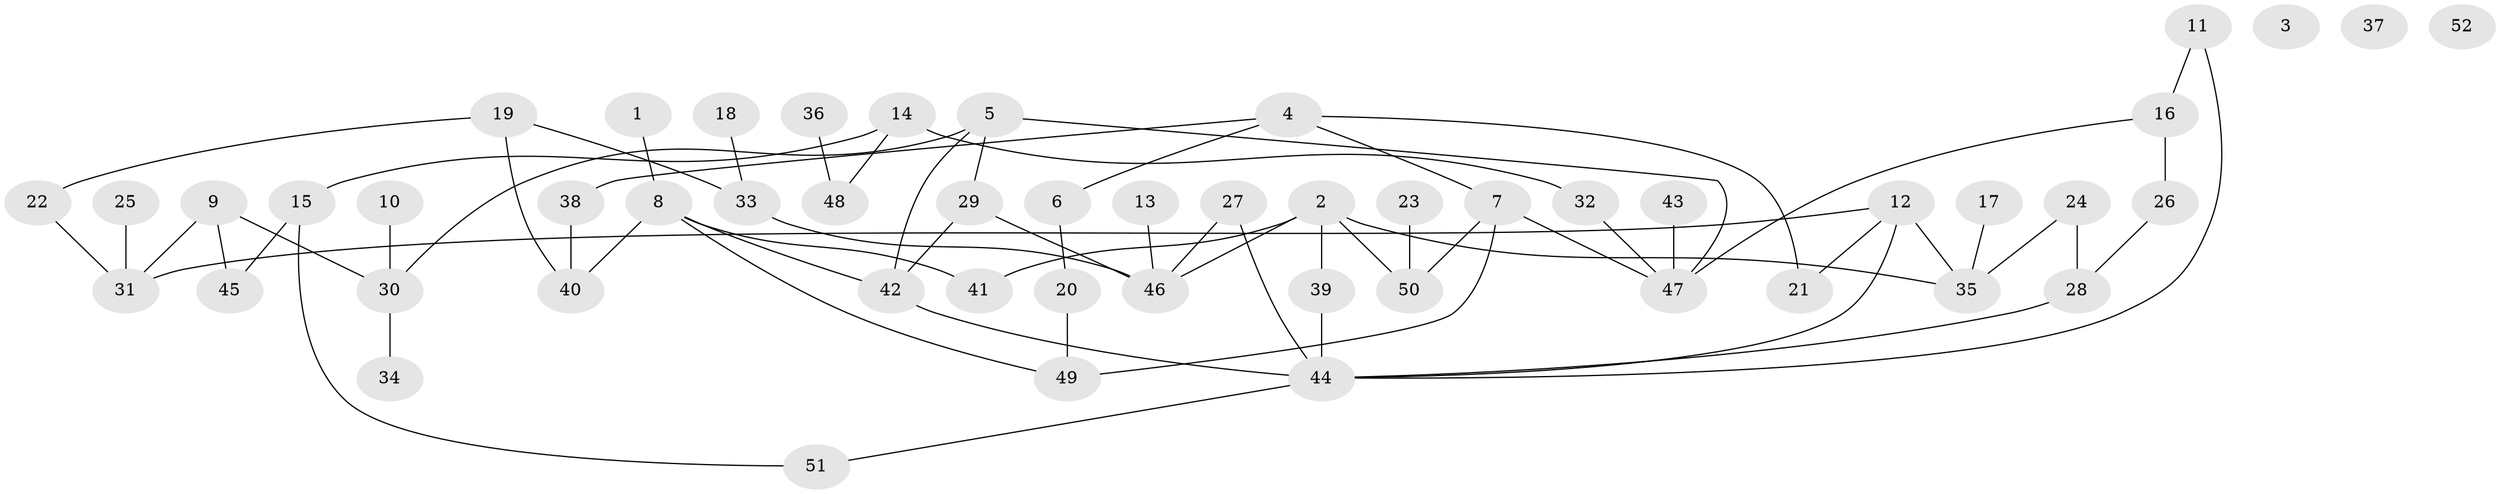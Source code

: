 // coarse degree distribution, {4: 0.16129032258064516, 6: 0.0967741935483871, 0: 0.0967741935483871, 5: 0.06451612903225806, 3: 0.06451612903225806, 1: 0.2903225806451613, 2: 0.1935483870967742, 7: 0.03225806451612903}
// Generated by graph-tools (version 1.1) at 2025/16/03/04/25 18:16:25]
// undirected, 52 vertices, 66 edges
graph export_dot {
graph [start="1"]
  node [color=gray90,style=filled];
  1;
  2;
  3;
  4;
  5;
  6;
  7;
  8;
  9;
  10;
  11;
  12;
  13;
  14;
  15;
  16;
  17;
  18;
  19;
  20;
  21;
  22;
  23;
  24;
  25;
  26;
  27;
  28;
  29;
  30;
  31;
  32;
  33;
  34;
  35;
  36;
  37;
  38;
  39;
  40;
  41;
  42;
  43;
  44;
  45;
  46;
  47;
  48;
  49;
  50;
  51;
  52;
  1 -- 8;
  2 -- 35;
  2 -- 39;
  2 -- 41;
  2 -- 46;
  2 -- 50;
  4 -- 6;
  4 -- 7;
  4 -- 21;
  4 -- 38;
  5 -- 29;
  5 -- 30;
  5 -- 42;
  5 -- 47;
  6 -- 20;
  7 -- 47;
  7 -- 49;
  7 -- 50;
  8 -- 40;
  8 -- 41;
  8 -- 42;
  8 -- 49;
  9 -- 30;
  9 -- 31;
  9 -- 45;
  10 -- 30;
  11 -- 16;
  11 -- 44;
  12 -- 21;
  12 -- 31;
  12 -- 35;
  12 -- 44;
  13 -- 46;
  14 -- 15;
  14 -- 32;
  14 -- 48;
  15 -- 45;
  15 -- 51;
  16 -- 26;
  16 -- 47;
  17 -- 35;
  18 -- 33;
  19 -- 22;
  19 -- 33;
  19 -- 40;
  20 -- 49;
  22 -- 31;
  23 -- 50;
  24 -- 28;
  24 -- 35;
  25 -- 31;
  26 -- 28;
  27 -- 44;
  27 -- 46;
  28 -- 44;
  29 -- 42;
  29 -- 46;
  30 -- 34;
  32 -- 47;
  33 -- 46;
  36 -- 48;
  38 -- 40;
  39 -- 44;
  42 -- 44;
  43 -- 47;
  44 -- 51;
}
